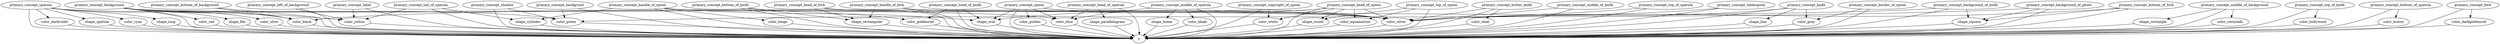strict digraph  {
primary_concept_spatula;
y;
color_darkviolet;
primary_concept_shadow;
color_green;
primary_concept_background;
color_silver;
primary_concept_head_of_fork;
shape_rectangular;
primary_concept_handle_of_fork;
primary_concept_spoon;
color_golden;
primary_concept_left_of_background;
color_yellow;
color_black;
primary_concept_label;
primary_concept_middle_of_background;
color_cornstalk;
shape_rectangle;
primary_concept_head_of_spatula;
color_blue;
shape_parallelogram;
primary_concept_tail_of_spatula;
shape_cylinder;
primary_concept_head_of_knife;
color_goldenrod;
shape_oval;
primary_concept_bottom_of_knife;
primary_concept_background_of_knife;
shape_square;
primary_concept_butter_knife;
color_red;
primary_concept_knife;
shape_flat;
primary_concept_head_of_spoon;
color_white;
primary_concept_copyright_of_spoon;
shape_spatula;
primary_concept_middle_of_spatula;
shape_linear;
primary_concept_top_of_knife;
color_bollywood;
primary_concept_middle_of_knife;
primary_concept_border_of_spoon;
color_grey;
color_olive;
shape_line;
primary_concept_bottom_of_background;
color_khaki;
color_aquamarine;
shape_round;
color_cyan;
shape_long;
primary_concept_top_of_spoon;
primary_concept_background_of_photo;
primary_concept_handle_of_spoon;
primary_concept_bottom_of_fork;
color_steel;
color_beige;
primary_concept_bottom_of_spatula;
color_brown;
primary_concept_top_of_spatula;
primary_concept_backgroud;
primary_concept_tablespoon;
primary_concept_fork;
color_darkgoldenrod;
primary_concept_spatula -> y;
primary_concept_spatula -> color_darkviolet;
primary_concept_spatula -> color_silver;
primary_concept_spatula -> color_black;
primary_concept_spatula -> shape_spatula;
primary_concept_spatula -> color_cyan;
primary_concept_spatula -> shape_long;
color_darkviolet -> y;
primary_concept_shadow -> y;
primary_concept_shadow -> color_green;
color_green -> y;
primary_concept_background -> y;
primary_concept_background -> color_green;
primary_concept_background -> color_yellow;
primary_concept_background -> color_red;
primary_concept_background -> color_blue;
primary_concept_background -> shape_flat;
primary_concept_background -> color_black;
primary_concept_background -> color_olive;
color_silver -> y;
primary_concept_head_of_fork -> y;
primary_concept_head_of_fork -> color_silver;
primary_concept_head_of_fork -> shape_rectangular;
shape_rectangular -> y;
primary_concept_handle_of_fork -> y;
primary_concept_handle_of_fork -> color_silver;
primary_concept_handle_of_fork -> shape_rectangular;
primary_concept_spoon -> y;
primary_concept_spoon -> color_golden;
primary_concept_spoon -> color_silver;
primary_concept_spoon -> color_blue;
primary_concept_spoon -> shape_oval;
color_golden -> y;
primary_concept_left_of_background -> y;
primary_concept_left_of_background -> color_yellow;
color_yellow -> y;
color_black -> y;
primary_concept_label -> y;
primary_concept_label -> color_yellow;
primary_concept_middle_of_background -> y;
primary_concept_middle_of_background -> color_cornstalk;
primary_concept_middle_of_background -> shape_rectangle;
color_cornstalk -> y;
shape_rectangle -> y;
primary_concept_head_of_spatula -> y;
primary_concept_head_of_spatula -> color_blue;
primary_concept_head_of_spatula -> shape_parallelogram;
color_blue -> y;
shape_parallelogram -> y;
primary_concept_tail_of_spatula -> y;
primary_concept_tail_of_spatula -> color_yellow;
primary_concept_tail_of_spatula -> shape_cylinder;
shape_cylinder -> y;
primary_concept_head_of_knife -> y;
primary_concept_head_of_knife -> color_goldenrod;
primary_concept_head_of_knife -> shape_oval;
color_goldenrod -> y;
shape_oval -> y;
primary_concept_bottom_of_knife -> y;
primary_concept_bottom_of_knife -> color_goldenrod;
primary_concept_bottom_of_knife -> shape_rectangular;
primary_concept_background_of_knife -> y;
primary_concept_background_of_knife -> color_black;
primary_concept_background_of_knife -> shape_square;
shape_square -> y;
primary_concept_butter_knife -> y;
primary_concept_butter_knife -> color_silver;
primary_concept_butter_knife -> color_steel;
color_red -> y;
primary_concept_knife -> y;
primary_concept_knife -> color_silver;
primary_concept_knife -> color_grey;
primary_concept_knife -> shape_line;
shape_flat -> y;
primary_concept_head_of_spoon -> y;
primary_concept_head_of_spoon -> color_white;
primary_concept_head_of_spoon -> color_aquamarine;
primary_concept_head_of_spoon -> shape_round;
primary_concept_head_of_spoon -> color_silver;
primary_concept_head_of_spoon -> shape_oval;
color_white -> y;
primary_concept_copyright_of_spoon -> y;
primary_concept_copyright_of_spoon -> color_white;
shape_spatula -> y;
primary_concept_middle_of_spatula -> y;
primary_concept_middle_of_spatula -> color_blue;
primary_concept_middle_of_spatula -> shape_linear;
primary_concept_middle_of_spatula -> color_khaki;
shape_linear -> y;
primary_concept_top_of_knife -> y;
primary_concept_top_of_knife -> color_bollywood;
color_bollywood -> y;
primary_concept_middle_of_knife -> y;
primary_concept_middle_of_knife -> color_silver;
primary_concept_border_of_spoon -> y;
primary_concept_border_of_spoon -> color_grey;
color_grey -> y;
color_olive -> y;
shape_line -> y;
primary_concept_bottom_of_background -> y;
primary_concept_bottom_of_background -> color_black;
color_khaki -> y;
color_aquamarine -> y;
shape_round -> y;
color_cyan -> y;
shape_long -> y;
primary_concept_top_of_spoon -> y;
primary_concept_top_of_spoon -> color_aquamarine;
primary_concept_top_of_spoon -> shape_round;
primary_concept_background_of_photo -> y;
primary_concept_background_of_photo -> color_green;
primary_concept_background_of_photo -> shape_square;
primary_concept_handle_of_spoon -> y;
primary_concept_handle_of_spoon -> color_silver;
primary_concept_handle_of_spoon -> shape_oval;
primary_concept_handle_of_spoon -> color_beige;
primary_concept_handle_of_spoon -> shape_cylinder;
primary_concept_bottom_of_fork -> y;
primary_concept_bottom_of_fork -> color_silver;
primary_concept_bottom_of_fork -> shape_square;
color_steel -> y;
color_beige -> y;
primary_concept_bottom_of_spatula -> y;
primary_concept_bottom_of_spatula -> color_brown;
color_brown -> y;
primary_concept_top_of_spatula -> y;
primary_concept_top_of_spatula -> color_silver;
primary_concept_backgroud -> y;
primary_concept_backgroud -> color_green;
primary_concept_tablespoon -> y;
primary_concept_tablespoon -> color_silver;
primary_concept_fork -> y;
primary_concept_fork -> color_darkgoldenrod;
color_darkgoldenrod -> y;
}
